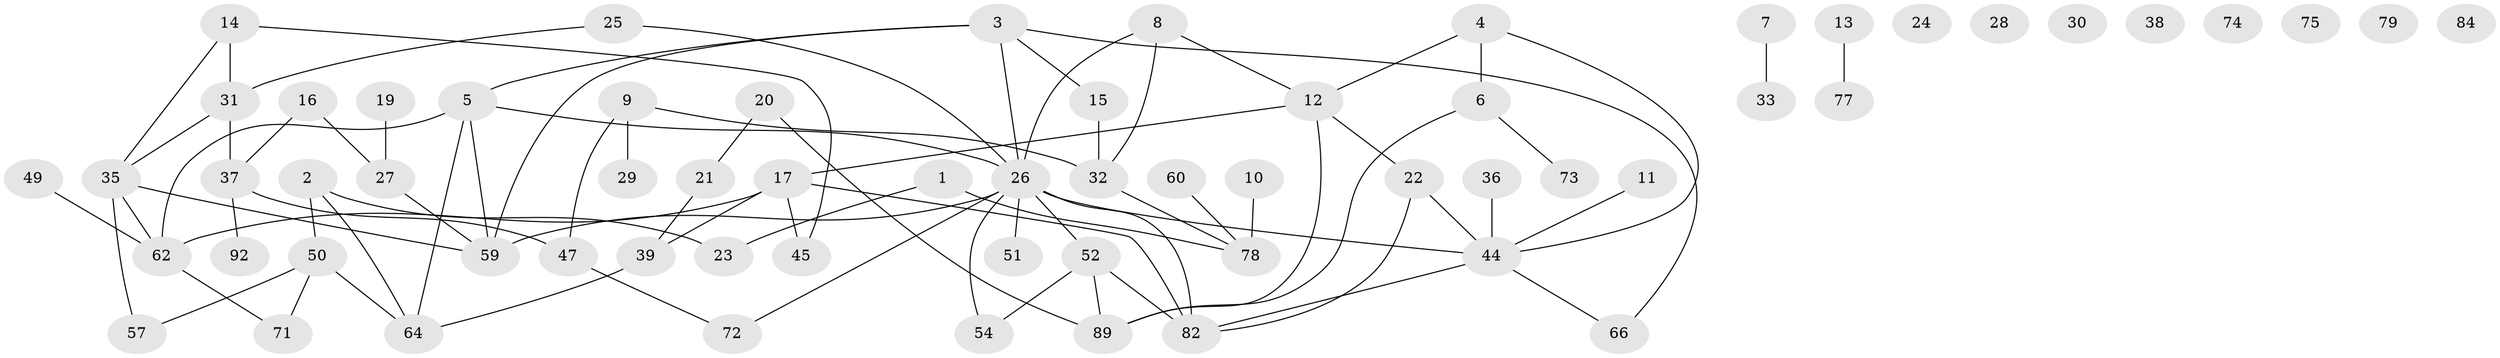 // original degree distribution, {2: 0.2978723404255319, 6: 0.010638297872340425, 3: 0.23404255319148937, 1: 0.19148936170212766, 4: 0.1276595744680851, 5: 0.0425531914893617, 0: 0.0851063829787234, 10: 0.010638297872340425}
// Generated by graph-tools (version 1.1) at 2025/41/03/06/25 10:41:22]
// undirected, 63 vertices, 80 edges
graph export_dot {
graph [start="1"]
  node [color=gray90,style=filled];
  1;
  2 [super="+46"];
  3 [super="+48"];
  4 [super="+81"];
  5 [super="+68"];
  6 [super="+18"];
  7 [super="+56"];
  8 [super="+34"];
  9;
  10;
  11;
  12 [super="+58"];
  13;
  14 [super="+88"];
  15 [super="+40"];
  16;
  17 [super="+53"];
  19;
  20 [super="+94"];
  21;
  22;
  23 [super="+70"];
  24;
  25;
  26 [super="+42"];
  27 [super="+55"];
  28;
  29;
  30;
  31 [super="+43"];
  32 [super="+41"];
  33;
  35 [super="+83"];
  36 [super="+65"];
  37 [super="+67"];
  38;
  39;
  44 [super="+90"];
  45;
  47 [super="+69"];
  49 [super="+91"];
  50 [super="+61"];
  51;
  52 [super="+76"];
  54 [super="+63"];
  57;
  59 [super="+86"];
  60;
  62 [super="+87"];
  64 [super="+93"];
  66;
  71;
  72;
  73 [super="+80"];
  74;
  75;
  77;
  78 [super="+85"];
  79;
  82;
  84;
  89;
  92;
  1 -- 23;
  1 -- 78;
  2 -- 64;
  2 -- 23;
  2 -- 50;
  3 -- 15;
  3 -- 26 [weight=2];
  3 -- 59;
  3 -- 66;
  3 -- 5;
  4 -- 44;
  4 -- 12;
  4 -- 6;
  5 -- 26;
  5 -- 62;
  5 -- 64;
  5 -- 59;
  6 -- 73;
  6 -- 89;
  7 -- 33;
  8 -- 12;
  8 -- 26;
  8 -- 32;
  9 -- 29;
  9 -- 32;
  9 -- 47;
  10 -- 78;
  11 -- 44;
  12 -- 17;
  12 -- 22;
  12 -- 89;
  13 -- 77;
  14 -- 45;
  14 -- 31;
  14 -- 35;
  15 -- 32;
  16 -- 27;
  16 -- 37;
  17 -- 39;
  17 -- 45;
  17 -- 62;
  17 -- 82;
  19 -- 27;
  20 -- 21;
  20 -- 89;
  21 -- 39;
  22 -- 82;
  22 -- 44;
  25 -- 26;
  25 -- 31;
  26 -- 52;
  26 -- 72;
  26 -- 44;
  26 -- 82;
  26 -- 51;
  26 -- 54;
  26 -- 59;
  27 -- 59;
  31 -- 37;
  31 -- 35;
  32 -- 78;
  35 -- 57;
  35 -- 62;
  35 -- 59;
  36 -- 44;
  37 -- 47;
  37 -- 92;
  39 -- 64;
  44 -- 82;
  44 -- 66;
  47 -- 72;
  49 -- 62;
  50 -- 71;
  50 -- 64;
  50 -- 57;
  52 -- 54;
  52 -- 82;
  52 -- 89;
  60 -- 78;
  62 -- 71;
}

